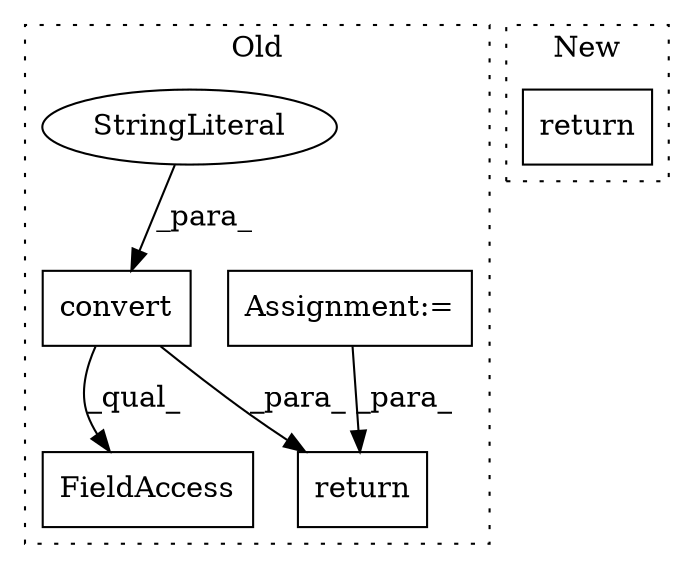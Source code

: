 digraph G {
subgraph cluster0 {
1 [label="convert" a="32" s="725,738" l="8,1" shape="box"];
3 [label="return" a="41" s="1065" l="12" shape="box"];
4 [label="Assignment:=" a="7" s="973" l="1" shape="box"];
5 [label="FieldAccess" a="22" s="813" l="8" shape="box"];
6 [label="StringLiteral" a="45" s="733" l="5" shape="ellipse"];
label = "Old";
style="dotted";
}
subgraph cluster1 {
2 [label="return" a="41" s="693" l="7" shape="box"];
label = "New";
style="dotted";
}
1 -> 5 [label="_qual_"];
1 -> 3 [label="_para_"];
4 -> 3 [label="_para_"];
6 -> 1 [label="_para_"];
}
